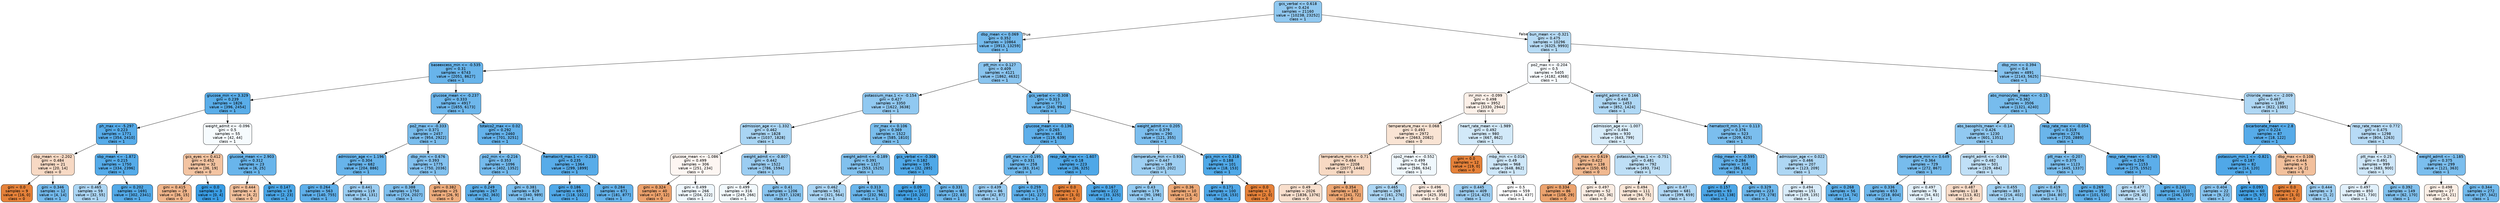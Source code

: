 digraph Tree {
node [shape=box, style="filled, rounded", color="black", fontname="helvetica"] ;
edge [fontname="helvetica"] ;
0 [label="gcs_verbal <= 0.618\ngini = 0.424\nsamples = 21160\nvalue = [10238, 23252]\nclass = 1", fillcolor="#90c8f0"] ;
1 [label="dbp_mean <= 0.069\ngini = 0.352\nsamples = 10864\nvalue = [3913, 13259]\nclass = 1", fillcolor="#73baed"] ;
0 -> 1 [labeldistance=2.5, labelangle=45, headlabel="True"] ;
2 [label="baseexcess_min <= -0.535\ngini = 0.31\nsamples = 6743\nvalue = [2051, 8627]\nclass = 1", fillcolor="#68b4eb"] ;
1 -> 2 ;
3 [label="glucose_min <= 3.329\ngini = 0.239\nsamples = 1826\nvalue = [396, 2454]\nclass = 1", fillcolor="#59ade9"] ;
2 -> 3 ;
4 [label="ph_max <= -5.297\ngini = 0.223\nsamples = 1771\nvalue = [354, 2410]\nclass = 1", fillcolor="#56abe9"] ;
3 -> 4 ;
5 [label="sbp_mean <= -2.202\ngini = 0.484\nsamples = 21\nvalue = [20, 14]\nclass = 0", fillcolor="#f7d9c4"] ;
4 -> 5 ;
6 [label="gini = 0.0\nsamples = 9\nvalue = [16, 0]\nclass = 0", fillcolor="#e58139"] ;
5 -> 6 ;
7 [label="gini = 0.346\nsamples = 12\nvalue = [4, 14]\nclass = 1", fillcolor="#72b9ec"] ;
5 -> 7 ;
8 [label="sbp_mean <= -1.872\ngini = 0.215\nsamples = 1750\nvalue = [334, 2396]\nclass = 1", fillcolor="#55abe9"] ;
4 -> 8 ;
9 [label="gini = 0.465\nsamples = 59\nvalue = [32, 55]\nclass = 1", fillcolor="#acd6f4"] ;
8 -> 9 ;
10 [label="gini = 0.202\nsamples = 1691\nvalue = [302, 2341]\nclass = 1", fillcolor="#53aae8"] ;
8 -> 10 ;
11 [label="weight_admit <= -0.096\ngini = 0.5\nsamples = 55\nvalue = [42, 44]\nclass = 1", fillcolor="#f6fbfe"] ;
3 -> 11 ;
12 [label="gcs_eyes <= 0.412\ngini = 0.452\nsamples = 32\nvalue = [36, 19]\nclass = 0", fillcolor="#f3c4a2"] ;
11 -> 12 ;
13 [label="gini = 0.415\nsamples = 29\nvalue = [36, 15]\nclass = 0", fillcolor="#f0b58b"] ;
12 -> 13 ;
14 [label="gini = 0.0\nsamples = 3\nvalue = [0, 4]\nclass = 1", fillcolor="#399de5"] ;
12 -> 14 ;
15 [label="glucose_mean <= 2.903\ngini = 0.312\nsamples = 23\nvalue = [6, 25]\nclass = 1", fillcolor="#69b5eb"] ;
11 -> 15 ;
16 [label="gini = 0.444\nsamples = 4\nvalue = [4, 2]\nclass = 0", fillcolor="#f2c09c"] ;
15 -> 16 ;
17 [label="gini = 0.147\nsamples = 19\nvalue = [2, 23]\nclass = 1", fillcolor="#4aa6e7"] ;
15 -> 17 ;
18 [label="glucose_mean <= -0.237\ngini = 0.333\nsamples = 4917\nvalue = [1655, 6173]\nclass = 1", fillcolor="#6eb7ec"] ;
2 -> 18 ;
19 [label="po2_max <= -0.333\ngini = 0.371\nsamples = 2457\nvalue = [954, 2922]\nclass = 1", fillcolor="#7abded"] ;
18 -> 19 ;
20 [label="admission_age <= 1.196\ngini = 0.304\nsamples = 682\nvalue = [204, 886]\nclass = 1", fillcolor="#67b4eb"] ;
19 -> 20 ;
21 [label="gini = 0.264\nsamples = 563\nvalue = [140, 755]\nclass = 1", fillcolor="#5eafea"] ;
20 -> 21 ;
22 [label="gini = 0.441\nsamples = 119\nvalue = [64, 131]\nclass = 1", fillcolor="#9acdf2"] ;
20 -> 22 ;
23 [label="dbp_min <= 0.676\ngini = 0.393\nsamples = 1775\nvalue = [750, 2036]\nclass = 1", fillcolor="#82c1ef"] ;
19 -> 23 ;
24 [label="gini = 0.388\nsamples = 1750\nvalue = [724, 2027]\nclass = 1", fillcolor="#80c0ee"] ;
23 -> 24 ;
25 [label="gini = 0.382\nsamples = 25\nvalue = [26, 9]\nclass = 0", fillcolor="#eead7e"] ;
23 -> 25 ;
26 [label="totalco2_max <= 0.02\ngini = 0.292\nsamples = 2460\nvalue = [701, 3251]\nclass = 1", fillcolor="#64b2eb"] ;
18 -> 26 ;
27 [label="po2_min <= -0.216\ngini = 0.353\nsamples = 1096\nvalue = [402, 1352]\nclass = 1", fillcolor="#74baed"] ;
26 -> 27 ;
28 [label="gini = 0.249\nsamples = 267\nvalue = [62, 363]\nclass = 1", fillcolor="#5baee9"] ;
27 -> 28 ;
29 [label="gini = 0.381\nsamples = 829\nvalue = [340, 989]\nclass = 1", fillcolor="#7dbfee"] ;
27 -> 29 ;
30 [label="hematocrit_max.1 <= -0.233\ngini = 0.235\nsamples = 1364\nvalue = [299, 1899]\nclass = 1", fillcolor="#58ace9"] ;
26 -> 30 ;
31 [label="gini = 0.186\nsamples = 693\nvalue = [118, 1022]\nclass = 1", fillcolor="#50a8e8"] ;
30 -> 31 ;
32 [label="gini = 0.284\nsamples = 671\nvalue = [181, 877]\nclass = 1", fillcolor="#62b1ea"] ;
30 -> 32 ;
33 [label="ptt_min <= 0.127\ngini = 0.409\nsamples = 4121\nvalue = [1862, 4632]\nclass = 1", fillcolor="#89c4ef"] ;
1 -> 33 ;
34 [label="potassium_max.1 <= -0.154\ngini = 0.427\nsamples = 3350\nvalue = [1622, 3638]\nclass = 1", fillcolor="#91c9f1"] ;
33 -> 34 ;
35 [label="admission_age <= -1.332\ngini = 0.462\nsamples = 1828\nvalue = [1037, 1828]\nclass = 1", fillcolor="#a9d5f4"] ;
34 -> 35 ;
36 [label="glucose_mean <= -1.086\ngini = 0.499\nsamples = 306\nvalue = [251, 234]\nclass = 0", fillcolor="#fdf6f2"] ;
35 -> 36 ;
37 [label="gini = 0.324\nsamples = 40\nvalue = [47, 12]\nclass = 0", fillcolor="#eca16c"] ;
36 -> 37 ;
38 [label="gini = 0.499\nsamples = 266\nvalue = [204, 222]\nclass = 1", fillcolor="#eff7fd"] ;
36 -> 38 ;
39 [label="weight_admit <= -0.807\ngini = 0.442\nsamples = 1522\nvalue = [786, 1594]\nclass = 1", fillcolor="#9bcdf2"] ;
35 -> 39 ;
40 [label="gini = 0.499\nsamples = 316\nvalue = [249, 266]\nclass = 1", fillcolor="#f2f9fd"] ;
39 -> 40 ;
41 [label="gini = 0.41\nsamples = 1206\nvalue = [537, 1328]\nclass = 1", fillcolor="#89c5f0"] ;
39 -> 41 ;
42 [label="inr_max <= 0.106\ngini = 0.369\nsamples = 1522\nvalue = [585, 1810]\nclass = 1", fillcolor="#79bded"] ;
34 -> 42 ;
43 [label="weight_admit <= -0.189\ngini = 0.391\nsamples = 1327\nvalue = [553, 1525]\nclass = 1", fillcolor="#81c1ee"] ;
42 -> 43 ;
44 [label="gini = 0.462\nsamples = 561\nvalue = [321, 564]\nclass = 1", fillcolor="#aad5f4"] ;
43 -> 44 ;
45 [label="gini = 0.313\nsamples = 766\nvalue = [232, 961]\nclass = 1", fillcolor="#69b5eb"] ;
43 -> 45 ;
46 [label="gcs_verbal <= -0.308\ngini = 0.182\nsamples = 195\nvalue = [32, 285]\nclass = 1", fillcolor="#4fa8e8"] ;
42 -> 46 ;
47 [label="gini = 0.09\nsamples = 127\nvalue = [10, 202]\nclass = 1", fillcolor="#43a2e6"] ;
46 -> 47 ;
48 [label="gini = 0.331\nsamples = 68\nvalue = [22, 83]\nclass = 1", fillcolor="#6db7ec"] ;
46 -> 48 ;
49 [label="gcs_verbal <= -0.308\ngini = 0.313\nsamples = 771\nvalue = [240, 994]\nclass = 1", fillcolor="#69b5eb"] ;
33 -> 49 ;
50 [label="glucose_mean <= -0.136\ngini = 0.265\nsamples = 481\nvalue = [119, 639]\nclass = 1", fillcolor="#5eafea"] ;
49 -> 50 ;
51 [label="ptt_max <= -0.195\ngini = 0.331\nsamples = 258\nvalue = [83, 314]\nclass = 1", fillcolor="#6db7ec"] ;
50 -> 51 ;
52 [label="gini = 0.439\nsamples = 86\nvalue = [42, 87]\nclass = 1", fillcolor="#99ccf2"] ;
51 -> 52 ;
53 [label="gini = 0.259\nsamples = 172\nvalue = [41, 227]\nclass = 1", fillcolor="#5dafea"] ;
51 -> 53 ;
54 [label="resp_rate_max <= -1.607\ngini = 0.18\nsamples = 223\nvalue = [36, 325]\nclass = 1", fillcolor="#4fa8e8"] ;
50 -> 54 ;
55 [label="gini = 0.0\nsamples = 1\nvalue = [3, 0]\nclass = 0", fillcolor="#e58139"] ;
54 -> 55 ;
56 [label="gini = 0.167\nsamples = 222\nvalue = [33, 325]\nclass = 1", fillcolor="#4da7e8"] ;
54 -> 56 ;
57 [label="weight_admit <= 0.205\ngini = 0.379\nsamples = 290\nvalue = [121, 355]\nclass = 1", fillcolor="#7cbeee"] ;
49 -> 57 ;
58 [label="temperature_min <= 0.934\ngini = 0.447\nsamples = 189\nvalue = [103, 202]\nclass = 1", fillcolor="#9ecff2"] ;
57 -> 58 ;
59 [label="gini = 0.43\nsamples = 179\nvalue = [90, 198]\nclass = 1", fillcolor="#93caf1"] ;
58 -> 59 ;
60 [label="gini = 0.36\nsamples = 10\nvalue = [13, 4]\nclass = 0", fillcolor="#eda876"] ;
58 -> 60 ;
61 [label="gcs_min <= 0.318\ngini = 0.188\nsamples = 101\nvalue = [18, 153]\nclass = 1", fillcolor="#50a9e8"] ;
57 -> 61 ;
62 [label="gini = 0.171\nsamples = 100\nvalue = [16, 153]\nclass = 1", fillcolor="#4ea7e8"] ;
61 -> 62 ;
63 [label="gini = 0.0\nsamples = 1\nvalue = [2, 0]\nclass = 0", fillcolor="#e58139"] ;
61 -> 63 ;
64 [label="bun_mean <= -0.321\ngini = 0.475\nsamples = 10296\nvalue = [6325, 9993]\nclass = 1", fillcolor="#b6dbf5"] ;
0 -> 64 [labeldistance=2.5, labelangle=-45, headlabel="False"] ;
65 [label="po2_max <= -0.204\ngini = 0.5\nsamples = 5405\nvalue = [4182, 4368]\nclass = 1", fillcolor="#f7fbfe"] ;
64 -> 65 ;
66 [label="inr_min <= -0.099\ngini = 0.498\nsamples = 3952\nvalue = [3330, 2944]\nclass = 0", fillcolor="#fcf0e8"] ;
65 -> 66 ;
67 [label="temperature_max <= 0.068\ngini = 0.493\nsamples = 2972\nvalue = [2663, 2082]\nclass = 0", fillcolor="#f9e4d4"] ;
66 -> 67 ;
68 [label="temperature_min <= 0.71\ngini = 0.484\nsamples = 2208\nvalue = [2077, 1448]\nclass = 0", fillcolor="#f7d9c3"] ;
67 -> 68 ;
69 [label="gini = 0.49\nsamples = 2026\nvalue = [1836, 1376]\nclass = 0", fillcolor="#f8dfcd"] ;
68 -> 69 ;
70 [label="gini = 0.354\nsamples = 182\nvalue = [241, 72]\nclass = 0", fillcolor="#eda774"] ;
68 -> 70 ;
71 [label="spo2_mean <= -0.552\ngini = 0.499\nsamples = 764\nvalue = [586, 634]\nclass = 1", fillcolor="#f0f8fd"] ;
67 -> 71 ;
72 [label="gini = 0.465\nsamples = 269\nvalue = [161, 276]\nclass = 1", fillcolor="#acd6f4"] ;
71 -> 72 ;
73 [label="gini = 0.496\nsamples = 495\nvalue = [425, 358]\nclass = 0", fillcolor="#fbebe0"] ;
71 -> 73 ;
74 [label="heart_rate_mean <= -1.989\ngini = 0.492\nsamples = 980\nvalue = [667, 862]\nclass = 1", fillcolor="#d2e9f9"] ;
66 -> 74 ;
75 [label="gini = 0.0\nsamples = 12\nvalue = [19, 0]\nclass = 0", fillcolor="#e58139"] ;
74 -> 75 ;
76 [label="mbp_min <= 0.016\ngini = 0.49\nsamples = 968\nvalue = [648, 862]\nclass = 1", fillcolor="#cee7f9"] ;
74 -> 76 ;
77 [label="gini = 0.445\nsamples = 409\nvalue = [214, 425]\nclass = 1", fillcolor="#9dcef2"] ;
76 -> 77 ;
78 [label="gini = 0.5\nsamples = 559\nvalue = [434, 437]\nclass = 1", fillcolor="#fefeff"] ;
76 -> 78 ;
79 [label="weight_admit <= 0.166\ngini = 0.468\nsamples = 1453\nvalue = [852, 1424]\nclass = 1", fillcolor="#afd8f5"] ;
65 -> 79 ;
80 [label="admission_age <= -1.007\ngini = 0.494\nsamples = 930\nvalue = [643, 799]\nclass = 1", fillcolor="#d8ecfa"] ;
79 -> 80 ;
81 [label="ph_max <= 0.619\ngini = 0.422\nsamples = 138\nvalue = [150, 65]\nclass = 0", fillcolor="#f0b88f"] ;
80 -> 81 ;
82 [label="gini = 0.334\nsamples = 86\nvalue = [108, 29]\nclass = 0", fillcolor="#eca36e"] ;
81 -> 82 ;
83 [label="gini = 0.497\nsamples = 52\nvalue = [42, 36]\nclass = 0", fillcolor="#fbede3"] ;
81 -> 83 ;
84 [label="potassium_max.1 <= -0.751\ngini = 0.481\nsamples = 792\nvalue = [493, 734]\nclass = 1", fillcolor="#bedff6"] ;
80 -> 84 ;
85 [label="gini = 0.494\nsamples = 111\nvalue = [94, 75]\nclass = 0", fillcolor="#fae6d7"] ;
84 -> 85 ;
86 [label="gini = 0.47\nsamples = 681\nvalue = [399, 659]\nclass = 1", fillcolor="#b1d8f5"] ;
84 -> 86 ;
87 [label="hematocrit_min.1 <= 0.113\ngini = 0.376\nsamples = 523\nvalue = [209, 625]\nclass = 1", fillcolor="#7bbeee"] ;
79 -> 87 ;
88 [label="mbp_mean <= -0.595\ngini = 0.284\nsamples = 316\nvalue = [86, 416]\nclass = 1", fillcolor="#62b1ea"] ;
87 -> 88 ;
89 [label="gini = 0.157\nsamples = 93\nvalue = [13, 138]\nclass = 1", fillcolor="#4ca6e7"] ;
88 -> 89 ;
90 [label="gini = 0.329\nsamples = 223\nvalue = [73, 278]\nclass = 1", fillcolor="#6db7ec"] ;
88 -> 90 ;
91 [label="admission_age <= 0.022\ngini = 0.466\nsamples = 207\nvalue = [123, 209]\nclass = 1", fillcolor="#aed7f4"] ;
87 -> 91 ;
92 [label="gini = 0.494\nsamples = 151\nvalue = [109, 135]\nclass = 1", fillcolor="#d9ecfa"] ;
91 -> 92 ;
93 [label="gini = 0.268\nsamples = 56\nvalue = [14, 74]\nclass = 1", fillcolor="#5eb0ea"] ;
91 -> 93 ;
94 [label="dbp_min <= 0.394\ngini = 0.4\nsamples = 4891\nvalue = [2143, 5625]\nclass = 1", fillcolor="#84c2ef"] ;
64 -> 94 ;
95 [label="abs_monocytes_mean <= -0.15\ngini = 0.362\nsamples = 3506\nvalue = [1321, 4240]\nclass = 1", fillcolor="#77bced"] ;
94 -> 95 ;
96 [label="abs_basophils_mean <= -0.14\ngini = 0.426\nsamples = 1230\nvalue = [601, 1351]\nclass = 1", fillcolor="#91c9f1"] ;
95 -> 96 ;
97 [label="temperature_min <= 0.649\ngini = 0.364\nsamples = 729\nvalue = [272, 867]\nclass = 1", fillcolor="#77bced"] ;
96 -> 97 ;
98 [label="gini = 0.336\nsamples = 653\nvalue = [218, 804]\nclass = 1", fillcolor="#6fb8ec"] ;
97 -> 98 ;
99 [label="gini = 0.497\nsamples = 76\nvalue = [54, 63]\nclass = 1", fillcolor="#e3f1fb"] ;
97 -> 99 ;
100 [label="weight_admit <= -0.694\ngini = 0.482\nsamples = 501\nvalue = [329, 484]\nclass = 1", fillcolor="#c0e0f7"] ;
96 -> 100 ;
101 [label="gini = 0.487\nsamples = 118\nvalue = [113, 82]\nclass = 0", fillcolor="#f8dcc9"] ;
100 -> 101 ;
102 [label="gini = 0.455\nsamples = 383\nvalue = [216, 402]\nclass = 1", fillcolor="#a3d2f3"] ;
100 -> 102 ;
103 [label="resp_rate_max <= -0.054\ngini = 0.319\nsamples = 2276\nvalue = [720, 2889]\nclass = 1", fillcolor="#6ab5eb"] ;
95 -> 103 ;
104 [label="ptt_max <= -0.207\ngini = 0.375\nsamples = 1123\nvalue = [445, 1337]\nclass = 1", fillcolor="#7bbeee"] ;
103 -> 104 ;
105 [label="gini = 0.419\nsamples = 731\nvalue = [344, 807]\nclass = 1", fillcolor="#8dc7f0"] ;
104 -> 105 ;
106 [label="gini = 0.269\nsamples = 392\nvalue = [101, 530]\nclass = 1", fillcolor="#5fb0ea"] ;
104 -> 106 ;
107 [label="resp_rate_mean <= -0.745\ngini = 0.256\nsamples = 1153\nvalue = [275, 1552]\nclass = 1", fillcolor="#5caeea"] ;
103 -> 107 ;
108 [label="gini = 0.477\nsamples = 50\nvalue = [29, 45]\nclass = 1", fillcolor="#b9dcf6"] ;
107 -> 108 ;
109 [label="gini = 0.241\nsamples = 1103\nvalue = [246, 1507]\nclass = 1", fillcolor="#59ade9"] ;
107 -> 109 ;
110 [label="chloride_mean <= -2.009\ngini = 0.467\nsamples = 1385\nvalue = [822, 1385]\nclass = 1", fillcolor="#afd7f4"] ;
94 -> 110 ;
111 [label="bicarbonate_mean <= 2.8\ngini = 0.224\nsamples = 87\nvalue = [18, 122]\nclass = 1", fillcolor="#56abe9"] ;
110 -> 111 ;
112 [label="potassium_min.1 <= -0.821\ngini = 0.187\nsamples = 82\nvalue = [14, 120]\nclass = 1", fillcolor="#50a8e8"] ;
111 -> 112 ;
113 [label="gini = 0.404\nsamples = 22\nvalue = [9, 23]\nclass = 1", fillcolor="#86c3ef"] ;
112 -> 113 ;
114 [label="gini = 0.093\nsamples = 60\nvalue = [5, 97]\nclass = 1", fillcolor="#43a2e6"] ;
112 -> 114 ;
115 [label="dbp_max <= 0.108\ngini = 0.444\nsamples = 5\nvalue = [4, 2]\nclass = 0", fillcolor="#f2c09c"] ;
111 -> 115 ;
116 [label="gini = 0.0\nsamples = 2\nvalue = [3, 0]\nclass = 0", fillcolor="#e58139"] ;
115 -> 116 ;
117 [label="gini = 0.444\nsamples = 3\nvalue = [1, 2]\nclass = 1", fillcolor="#9ccef2"] ;
115 -> 117 ;
118 [label="resp_rate_mean <= 0.772\ngini = 0.475\nsamples = 1298\nvalue = [804, 1263]\nclass = 1", fillcolor="#b7dbf6"] ;
110 -> 118 ;
119 [label="ptt_max <= 0.25\ngini = 0.491\nsamples = 999\nvalue = [683, 900]\nclass = 1", fillcolor="#cfe7f9"] ;
118 -> 119 ;
120 [label="gini = 0.497\nsamples = 850\nvalue = [621, 730]\nclass = 1", fillcolor="#e1f0fb"] ;
119 -> 120 ;
121 [label="gini = 0.392\nsamples = 149\nvalue = [62, 170]\nclass = 1", fillcolor="#81c1ee"] ;
119 -> 121 ;
122 [label="weight_admit <= -1.185\ngini = 0.375\nsamples = 299\nvalue = [121, 363]\nclass = 1", fillcolor="#7bbeee"] ;
118 -> 122 ;
123 [label="gini = 0.498\nsamples = 27\nvalue = [24, 21]\nclass = 0", fillcolor="#fcefe6"] ;
122 -> 123 ;
124 [label="gini = 0.344\nsamples = 272\nvalue = [97, 342]\nclass = 1", fillcolor="#71b9ec"] ;
122 -> 124 ;
}